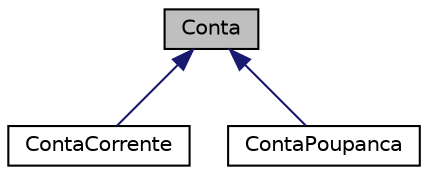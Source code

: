 digraph "Conta"
{
  edge [fontname="Helvetica",fontsize="10",labelfontname="Helvetica",labelfontsize="10"];
  node [fontname="Helvetica",fontsize="10",shape=record];
  Node1 [label="Conta",height=0.2,width=0.4,color="black", fillcolor="grey75", style="filled", fontcolor="black"];
  Node1 -> Node2 [dir="back",color="midnightblue",fontsize="10",style="solid",fontname="Helvetica"];
  Node2 [label="ContaCorrente",height=0.2,width=0.4,color="black", fillcolor="white", style="filled",URL="$classContaCorrente.html"];
  Node1 -> Node3 [dir="back",color="midnightblue",fontsize="10",style="solid",fontname="Helvetica"];
  Node3 [label="ContaPoupanca",height=0.2,width=0.4,color="black", fillcolor="white", style="filled",URL="$classContaPoupanca.html"];
}
